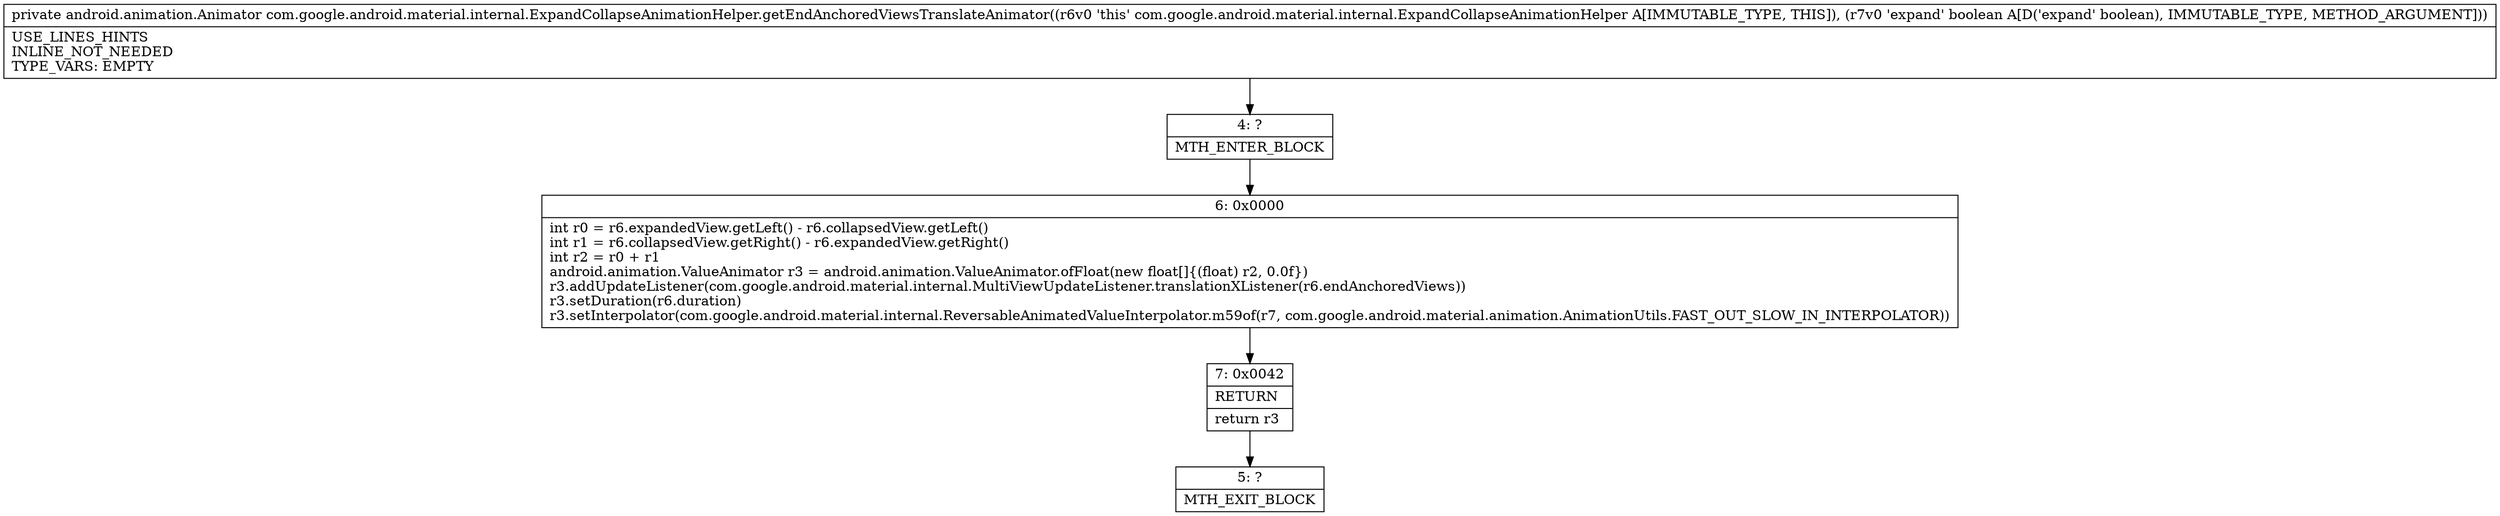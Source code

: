 digraph "CFG forcom.google.android.material.internal.ExpandCollapseAnimationHelper.getEndAnchoredViewsTranslateAnimator(Z)Landroid\/animation\/Animator;" {
Node_4 [shape=record,label="{4\:\ ?|MTH_ENTER_BLOCK\l}"];
Node_6 [shape=record,label="{6\:\ 0x0000|int r0 = r6.expandedView.getLeft() \- r6.collapsedView.getLeft()\lint r1 = r6.collapsedView.getRight() \- r6.expandedView.getRight()\lint r2 = r0 + r1\landroid.animation.ValueAnimator r3 = android.animation.ValueAnimator.ofFloat(new float[]\{(float) r2, 0.0f\})\lr3.addUpdateListener(com.google.android.material.internal.MultiViewUpdateListener.translationXListener(r6.endAnchoredViews))\lr3.setDuration(r6.duration)\lr3.setInterpolator(com.google.android.material.internal.ReversableAnimatedValueInterpolator.m59of(r7, com.google.android.material.animation.AnimationUtils.FAST_OUT_SLOW_IN_INTERPOLATOR))\l}"];
Node_7 [shape=record,label="{7\:\ 0x0042|RETURN\l|return r3\l}"];
Node_5 [shape=record,label="{5\:\ ?|MTH_EXIT_BLOCK\l}"];
MethodNode[shape=record,label="{private android.animation.Animator com.google.android.material.internal.ExpandCollapseAnimationHelper.getEndAnchoredViewsTranslateAnimator((r6v0 'this' com.google.android.material.internal.ExpandCollapseAnimationHelper A[IMMUTABLE_TYPE, THIS]), (r7v0 'expand' boolean A[D('expand' boolean), IMMUTABLE_TYPE, METHOD_ARGUMENT]))  | USE_LINES_HINTS\lINLINE_NOT_NEEDED\lTYPE_VARS: EMPTY\l}"];
MethodNode -> Node_4;Node_4 -> Node_6;
Node_6 -> Node_7;
Node_7 -> Node_5;
}

